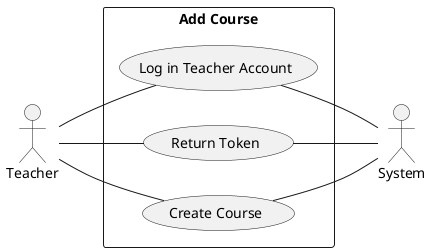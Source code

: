 @startuml search
left to right direction
actor Teacher as teacher
actor System as system
rectangle "Add Course" {

  usecase "Log in Teacher Account" as UC2
  usecase "Return Token" as UC3
  usecase "Create Course" as UC4

 }
 teacher -- UC2
 UC2 -- system
 UC3 -- system
 teacher -- UC3
 teacher -- UC4
 UC4 -- system

@enduml
